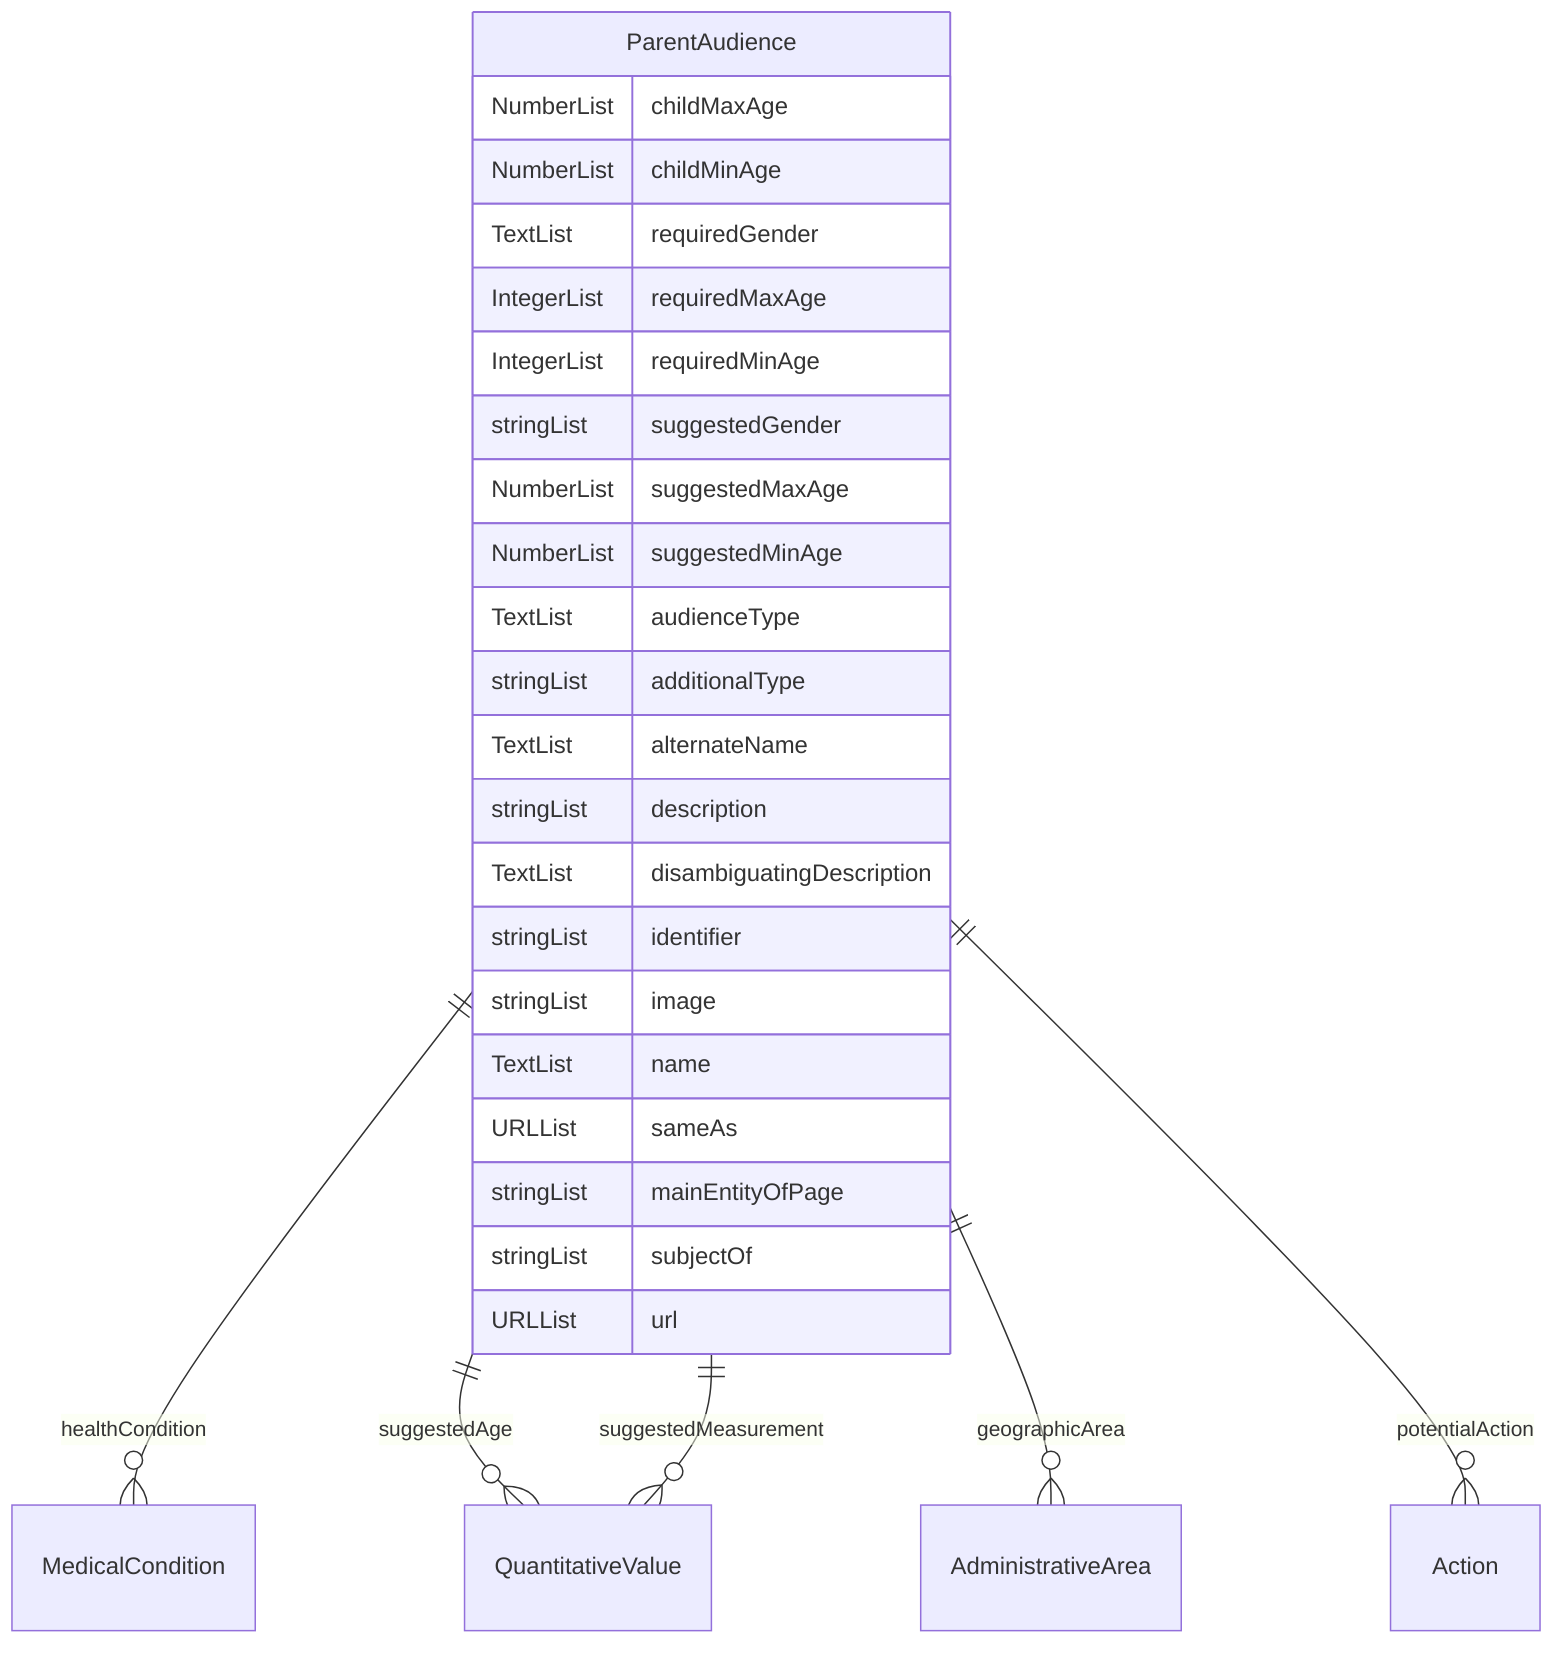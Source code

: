 erDiagram
ParentAudience {
    NumberList childMaxAge  
    NumberList childMinAge  
    TextList requiredGender  
    IntegerList requiredMaxAge  
    IntegerList requiredMinAge  
    stringList suggestedGender  
    NumberList suggestedMaxAge  
    NumberList suggestedMinAge  
    TextList audienceType  
    stringList additionalType  
    TextList alternateName  
    stringList description  
    TextList disambiguatingDescription  
    stringList identifier  
    stringList image  
    TextList name  
    URLList sameAs  
    stringList mainEntityOfPage  
    stringList subjectOf  
    URLList url  
}

ParentAudience ||--}o MedicalCondition : "healthCondition"
ParentAudience ||--}o QuantitativeValue : "suggestedAge"
ParentAudience ||--}o QuantitativeValue : "suggestedMeasurement"
ParentAudience ||--}o AdministrativeArea : "geographicArea"
ParentAudience ||--}o Action : "potentialAction"